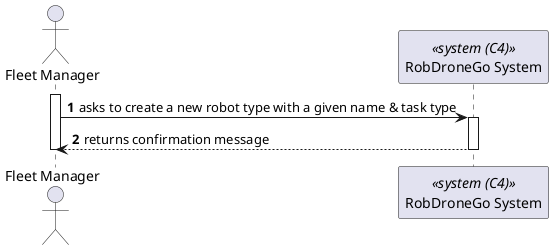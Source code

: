 @startuml process-view
autonumber

actor FM as "Fleet Manager"
participant SYS as "RobDroneGo System" <<system (C4)>>

activate FM

FM -> SYS : asks to create a new robot type with a given name & task type
activate SYS

FM <-- SYS : returns confirmation message
deactivate SYS

deactivate FM

@enduml
